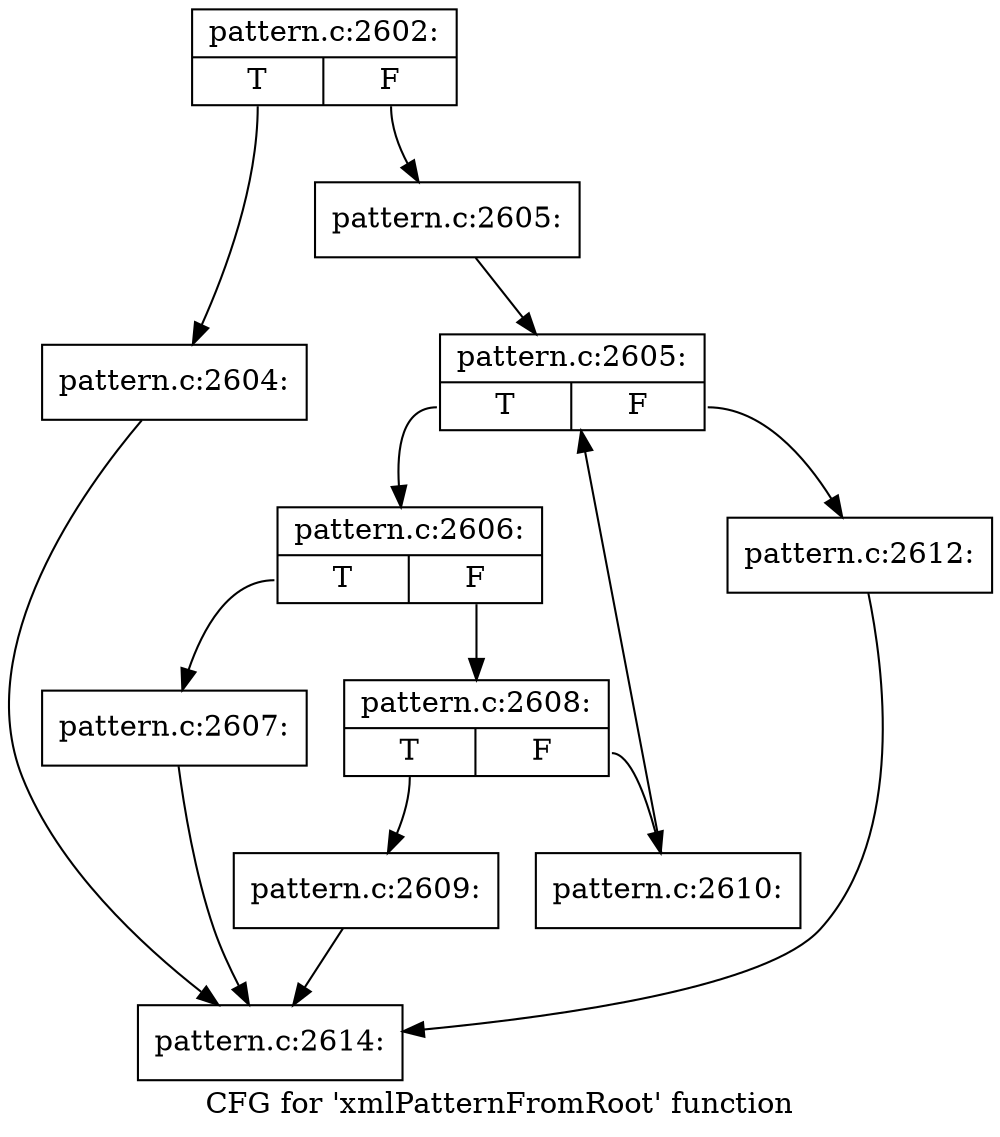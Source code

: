 digraph "CFG for 'xmlPatternFromRoot' function" {
	label="CFG for 'xmlPatternFromRoot' function";

	Node0x55c8a113f7e0 [shape=record,label="{pattern.c:2602:|{<s0>T|<s1>F}}"];
	Node0x55c8a113f7e0:s0 -> Node0x55c8a0e2f660;
	Node0x55c8a113f7e0:s1 -> Node0x55c8a113f8f0;
	Node0x55c8a0e2f660 [shape=record,label="{pattern.c:2604:}"];
	Node0x55c8a0e2f660 -> Node0x55c8a1142cd0;
	Node0x55c8a113f8f0 [shape=record,label="{pattern.c:2605:}"];
	Node0x55c8a113f8f0 -> Node0x55c8a1145b20;
	Node0x55c8a1145b20 [shape=record,label="{pattern.c:2605:|{<s0>T|<s1>F}}"];
	Node0x55c8a1145b20:s0 -> Node0x55c8a1145ee0;
	Node0x55c8a1145b20:s1 -> Node0x55c8a1145d00;
	Node0x55c8a1145ee0 [shape=record,label="{pattern.c:2606:|{<s0>T|<s1>F}}"];
	Node0x55c8a1145ee0:s0 -> Node0x55c8a1146090;
	Node0x55c8a1145ee0:s1 -> Node0x55c8a11460e0;
	Node0x55c8a1146090 [shape=record,label="{pattern.c:2607:}"];
	Node0x55c8a1146090 -> Node0x55c8a1142cd0;
	Node0x55c8a11460e0 [shape=record,label="{pattern.c:2608:|{<s0>T|<s1>F}}"];
	Node0x55c8a11460e0:s0 -> Node0x55c8a1146550;
	Node0x55c8a11460e0:s1 -> Node0x55c8a11465a0;
	Node0x55c8a1146550 [shape=record,label="{pattern.c:2609:}"];
	Node0x55c8a1146550 -> Node0x55c8a1142cd0;
	Node0x55c8a11465a0 [shape=record,label="{pattern.c:2610:}"];
	Node0x55c8a11465a0 -> Node0x55c8a1145b20;
	Node0x55c8a1145d00 [shape=record,label="{pattern.c:2612:}"];
	Node0x55c8a1145d00 -> Node0x55c8a1142cd0;
	Node0x55c8a1142cd0 [shape=record,label="{pattern.c:2614:}"];
}
